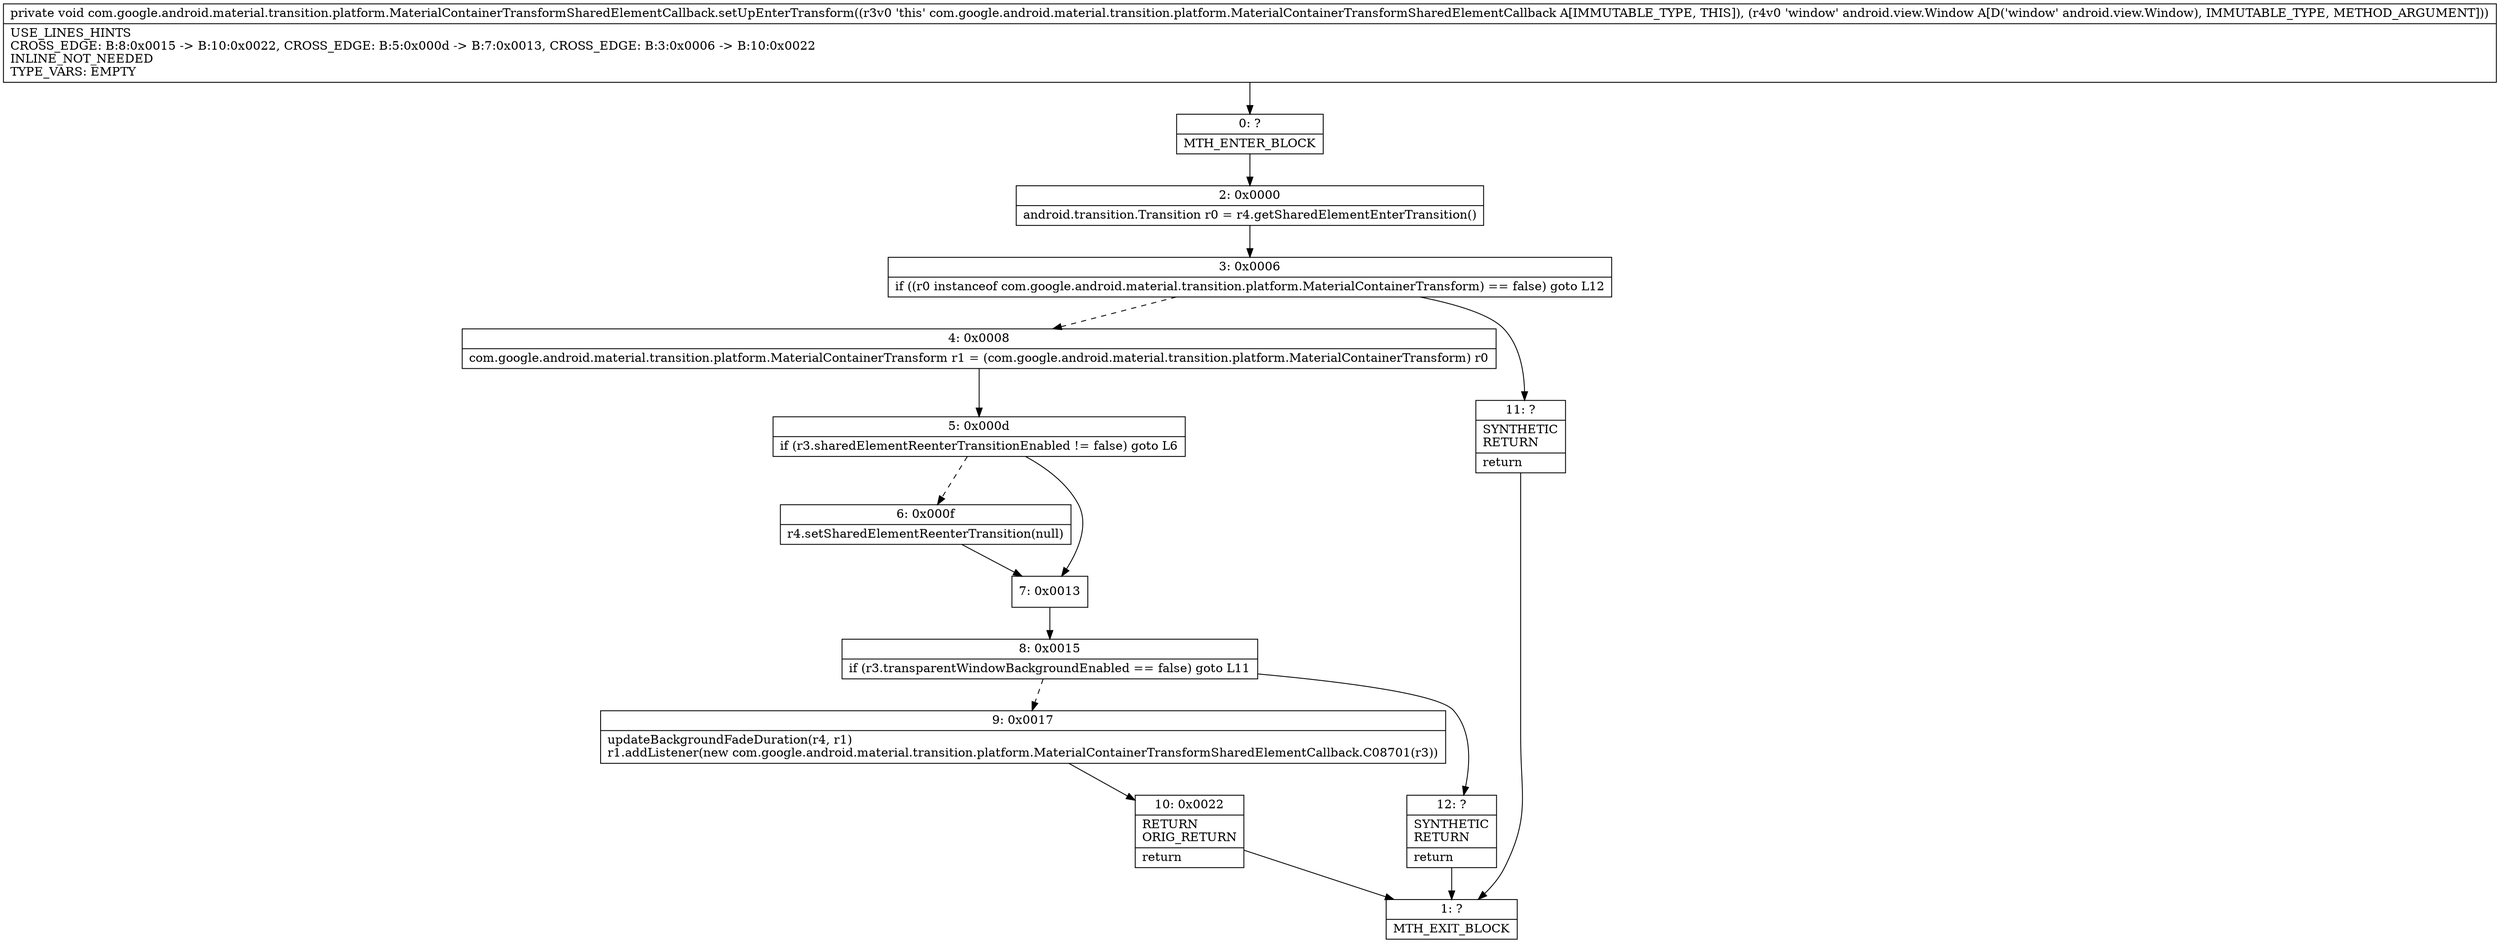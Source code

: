 digraph "CFG forcom.google.android.material.transition.platform.MaterialContainerTransformSharedElementCallback.setUpEnterTransform(Landroid\/view\/Window;)V" {
Node_0 [shape=record,label="{0\:\ ?|MTH_ENTER_BLOCK\l}"];
Node_2 [shape=record,label="{2\:\ 0x0000|android.transition.Transition r0 = r4.getSharedElementEnterTransition()\l}"];
Node_3 [shape=record,label="{3\:\ 0x0006|if ((r0 instanceof com.google.android.material.transition.platform.MaterialContainerTransform) == false) goto L12\l}"];
Node_4 [shape=record,label="{4\:\ 0x0008|com.google.android.material.transition.platform.MaterialContainerTransform r1 = (com.google.android.material.transition.platform.MaterialContainerTransform) r0\l}"];
Node_5 [shape=record,label="{5\:\ 0x000d|if (r3.sharedElementReenterTransitionEnabled != false) goto L6\l}"];
Node_6 [shape=record,label="{6\:\ 0x000f|r4.setSharedElementReenterTransition(null)\l}"];
Node_7 [shape=record,label="{7\:\ 0x0013}"];
Node_8 [shape=record,label="{8\:\ 0x0015|if (r3.transparentWindowBackgroundEnabled == false) goto L11\l}"];
Node_9 [shape=record,label="{9\:\ 0x0017|updateBackgroundFadeDuration(r4, r1)\lr1.addListener(new com.google.android.material.transition.platform.MaterialContainerTransformSharedElementCallback.C08701(r3))\l}"];
Node_10 [shape=record,label="{10\:\ 0x0022|RETURN\lORIG_RETURN\l|return\l}"];
Node_1 [shape=record,label="{1\:\ ?|MTH_EXIT_BLOCK\l}"];
Node_12 [shape=record,label="{12\:\ ?|SYNTHETIC\lRETURN\l|return\l}"];
Node_11 [shape=record,label="{11\:\ ?|SYNTHETIC\lRETURN\l|return\l}"];
MethodNode[shape=record,label="{private void com.google.android.material.transition.platform.MaterialContainerTransformSharedElementCallback.setUpEnterTransform((r3v0 'this' com.google.android.material.transition.platform.MaterialContainerTransformSharedElementCallback A[IMMUTABLE_TYPE, THIS]), (r4v0 'window' android.view.Window A[D('window' android.view.Window), IMMUTABLE_TYPE, METHOD_ARGUMENT]))  | USE_LINES_HINTS\lCROSS_EDGE: B:8:0x0015 \-\> B:10:0x0022, CROSS_EDGE: B:5:0x000d \-\> B:7:0x0013, CROSS_EDGE: B:3:0x0006 \-\> B:10:0x0022\lINLINE_NOT_NEEDED\lTYPE_VARS: EMPTY\l}"];
MethodNode -> Node_0;Node_0 -> Node_2;
Node_2 -> Node_3;
Node_3 -> Node_4[style=dashed];
Node_3 -> Node_11;
Node_4 -> Node_5;
Node_5 -> Node_6[style=dashed];
Node_5 -> Node_7;
Node_6 -> Node_7;
Node_7 -> Node_8;
Node_8 -> Node_9[style=dashed];
Node_8 -> Node_12;
Node_9 -> Node_10;
Node_10 -> Node_1;
Node_12 -> Node_1;
Node_11 -> Node_1;
}

